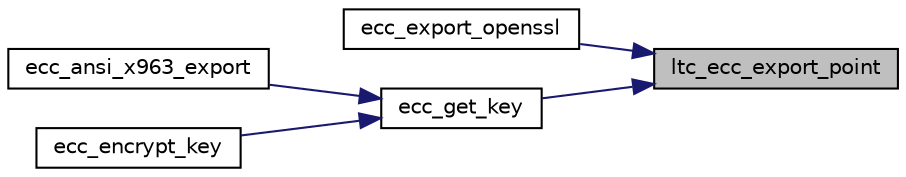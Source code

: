 digraph "ltc_ecc_export_point"
{
 // LATEX_PDF_SIZE
  edge [fontname="Helvetica",fontsize="10",labelfontname="Helvetica",labelfontsize="10"];
  node [fontname="Helvetica",fontsize="10",shape=record];
  rankdir="RL";
  Node3 [label="ltc_ecc_export_point",height=0.2,width=0.4,color="black", fillcolor="grey75", style="filled", fontcolor="black",tooltip=" "];
  Node3 -> Node4 [dir="back",color="midnightblue",fontsize="10",style="solid",fontname="Helvetica"];
  Node4 [label="ecc_export_openssl",height=0.2,width=0.4,color="black", fillcolor="white", style="filled",URL="$ecc__export__openssl_8c.html#ab5c65063bc8916dc0d87a77bdecbc626",tooltip="Export an ECC key as a binary packet."];
  Node3 -> Node5 [dir="back",color="midnightblue",fontsize="10",style="solid",fontname="Helvetica"];
  Node5 [label="ecc_get_key",height=0.2,width=0.4,color="black", fillcolor="white", style="filled",URL="$ecc__get__key_8c.html#a0e02195ff24ed2e20bac2f2aa97ba487",tooltip="Export raw public or private key (public keys = ANS X9.63 compressed or uncompressed; private keys = ..."];
  Node5 -> Node6 [dir="back",color="midnightblue",fontsize="10",style="solid",fontname="Helvetica"];
  Node6 [label="ecc_ansi_x963_export",height=0.2,width=0.4,color="black", fillcolor="white", style="filled",URL="$ecc__ansi__x963__export_8c.html#a75a6a5511113a7f4c77b7d5462806c3d",tooltip="ECC X9.63 (Sec."];
  Node5 -> Node7 [dir="back",color="midnightblue",fontsize="10",style="solid",fontname="Helvetica"];
  Node7 [label="ecc_encrypt_key",height=0.2,width=0.4,color="black", fillcolor="white", style="filled",URL="$ecc__encrypt__key_8c.html#a16164f1e295b1c88e6b81a9ece26cd70",tooltip="Encrypt a symmetric key with ECC."];
}
